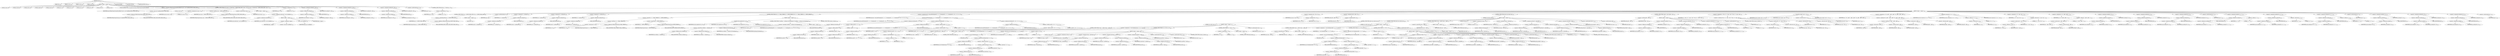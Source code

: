 digraph "qSort3" {  
"3376" [label = <(METHOD,qSort3)<SUB>1036</SUB>> ]
"93" [label = <(PARAM,this)<SUB>1036</SUB>> ]
"3377" [label = <(PARAM,int loSt)<SUB>1036</SUB>> ]
"3378" [label = <(PARAM,int hiSt)<SUB>1036</SUB>> ]
"3379" [label = <(PARAM,int dSt)<SUB>1036</SUB>> ]
"3380" [label = <(BLOCK,&lt;empty&gt;,&lt;empty&gt;)<SUB>1036</SUB>> ]
"3381" [label = <(LOCAL,int unLo: int)> ]
"3382" [label = <(LOCAL,int unHi: int)> ]
"3383" [label = <(LOCAL,int ltLo: int)> ]
"3384" [label = <(LOCAL,int gtHi: int)> ]
"3385" [label = <(LOCAL,int med: int)> ]
"3386" [label = <(LOCAL,int n: int)> ]
"3387" [label = <(LOCAL,int m: int)> ]
"3388" [label = <(LOCAL,int sp: int)> ]
"3389" [label = <(LOCAL,int lo: int)> ]
"3390" [label = <(LOCAL,int hi: int)> ]
"3391" [label = <(LOCAL,int d: int)> ]
"3392" [label = <(LOCAL,StackElem[] stack: org.apache.tools.bzip2.CBZip2OutputStream$StackElem[])> ]
"3393" [label = <(&lt;operator&gt;.assignment,CBZip2OutputStream$StackElem[] stack = new StackElem[QSORT_STACK_SIZE])<SUB>1039</SUB>> ]
"3394" [label = <(IDENTIFIER,stack,CBZip2OutputStream$StackElem[] stack = new StackElem[QSORT_STACK_SIZE])<SUB>1039</SUB>> ]
"3395" [label = <(&lt;operator&gt;.alloc,new StackElem[QSORT_STACK_SIZE])> ]
"3396" [label = <(&lt;operator&gt;.fieldAccess,CBZip2OutputStream.QSORT_STACK_SIZE)<SUB>1039</SUB>> ]
"3397" [label = <(IDENTIFIER,CBZip2OutputStream,new StackElem[QSORT_STACK_SIZE])<SUB>1039</SUB>> ]
"3398" [label = <(FIELD_IDENTIFIER,QSORT_STACK_SIZE,QSORT_STACK_SIZE)<SUB>1039</SUB>> ]
"3399" [label = <(CONTROL_STRUCTURE,for (int count = 0; Some(count &lt; QSORT_STACK_SIZE); count++),for (int count = 0; Some(count &lt; QSORT_STACK_SIZE); count++))<SUB>1040</SUB>> ]
"3400" [label = <(LOCAL,int count: int)> ]
"3401" [label = <(&lt;operator&gt;.assignment,int count = 0)<SUB>1040</SUB>> ]
"3402" [label = <(IDENTIFIER,count,int count = 0)<SUB>1040</SUB>> ]
"3403" [label = <(LITERAL,0,int count = 0)<SUB>1040</SUB>> ]
"3404" [label = <(&lt;operator&gt;.lessThan,count &lt; QSORT_STACK_SIZE)<SUB>1040</SUB>> ]
"3405" [label = <(IDENTIFIER,count,count &lt; QSORT_STACK_SIZE)<SUB>1040</SUB>> ]
"3406" [label = <(&lt;operator&gt;.fieldAccess,CBZip2OutputStream.QSORT_STACK_SIZE)<SUB>1040</SUB>> ]
"3407" [label = <(IDENTIFIER,CBZip2OutputStream,count &lt; QSORT_STACK_SIZE)<SUB>1040</SUB>> ]
"3408" [label = <(FIELD_IDENTIFIER,QSORT_STACK_SIZE,QSORT_STACK_SIZE)<SUB>1040</SUB>> ]
"3409" [label = <(&lt;operator&gt;.postIncrement,count++)<SUB>1040</SUB>> ]
"3410" [label = <(IDENTIFIER,count,count++)<SUB>1040</SUB>> ]
"3411" [label = <(BLOCK,&lt;empty&gt;,&lt;empty&gt;)<SUB>1040</SUB>> ]
"3412" [label = <(&lt;operator&gt;.assignment,stack[count] = new StackElem())<SUB>1041</SUB>> ]
"3413" [label = <(&lt;operator&gt;.indexAccess,stack[count])<SUB>1041</SUB>> ]
"3414" [label = <(IDENTIFIER,stack,stack[count] = new StackElem())<SUB>1041</SUB>> ]
"3415" [label = <(IDENTIFIER,count,stack[count] = new StackElem())<SUB>1041</SUB>> ]
"3416" [label = <(BLOCK,&lt;empty&gt;,&lt;empty&gt;)<SUB>1041</SUB>> ]
"3417" [label = <(&lt;operator&gt;.assignment,&lt;empty&gt;)> ]
"3418" [label = <(IDENTIFIER,$obj1,&lt;empty&gt;)> ]
"3419" [label = <(&lt;operator&gt;.alloc,new StackElem())<SUB>1041</SUB>> ]
"3420" [label = <(&lt;init&gt;,new StackElem())<SUB>1041</SUB>> ]
"3421" [label = <(IDENTIFIER,$obj1,new StackElem())> ]
"3422" [label = <(IDENTIFIER,$obj1,&lt;empty&gt;)> ]
"3423" [label = <(&lt;operator&gt;.assignment,sp = 0)<SUB>1044</SUB>> ]
"3424" [label = <(IDENTIFIER,sp,sp = 0)<SUB>1044</SUB>> ]
"3425" [label = <(LITERAL,0,sp = 0)<SUB>1044</SUB>> ]
"3426" [label = <(&lt;operator&gt;.assignment,stack[sp].ll = loSt)<SUB>1046</SUB>> ]
"3427" [label = <(&lt;operator&gt;.fieldAccess,stack[sp].ll)<SUB>1046</SUB>> ]
"3428" [label = <(&lt;operator&gt;.indexAccess,stack[sp])<SUB>1046</SUB>> ]
"3429" [label = <(IDENTIFIER,stack,stack[sp].ll = loSt)<SUB>1046</SUB>> ]
"3430" [label = <(IDENTIFIER,sp,stack[sp].ll = loSt)<SUB>1046</SUB>> ]
"3431" [label = <(FIELD_IDENTIFIER,ll,ll)<SUB>1046</SUB>> ]
"3432" [label = <(IDENTIFIER,loSt,stack[sp].ll = loSt)<SUB>1046</SUB>> ]
"3433" [label = <(&lt;operator&gt;.assignment,stack[sp].hh = hiSt)<SUB>1047</SUB>> ]
"3434" [label = <(&lt;operator&gt;.fieldAccess,stack[sp].hh)<SUB>1047</SUB>> ]
"3435" [label = <(&lt;operator&gt;.indexAccess,stack[sp])<SUB>1047</SUB>> ]
"3436" [label = <(IDENTIFIER,stack,stack[sp].hh = hiSt)<SUB>1047</SUB>> ]
"3437" [label = <(IDENTIFIER,sp,stack[sp].hh = hiSt)<SUB>1047</SUB>> ]
"3438" [label = <(FIELD_IDENTIFIER,hh,hh)<SUB>1047</SUB>> ]
"3439" [label = <(IDENTIFIER,hiSt,stack[sp].hh = hiSt)<SUB>1047</SUB>> ]
"3440" [label = <(&lt;operator&gt;.assignment,stack[sp].dd = dSt)<SUB>1048</SUB>> ]
"3441" [label = <(&lt;operator&gt;.fieldAccess,stack[sp].dd)<SUB>1048</SUB>> ]
"3442" [label = <(&lt;operator&gt;.indexAccess,stack[sp])<SUB>1048</SUB>> ]
"3443" [label = <(IDENTIFIER,stack,stack[sp].dd = dSt)<SUB>1048</SUB>> ]
"3444" [label = <(IDENTIFIER,sp,stack[sp].dd = dSt)<SUB>1048</SUB>> ]
"3445" [label = <(FIELD_IDENTIFIER,dd,dd)<SUB>1048</SUB>> ]
"3446" [label = <(IDENTIFIER,dSt,stack[sp].dd = dSt)<SUB>1048</SUB>> ]
"3447" [label = <(&lt;operator&gt;.postIncrement,sp++)<SUB>1049</SUB>> ]
"3448" [label = <(IDENTIFIER,sp,sp++)<SUB>1049</SUB>> ]
"3449" [label = <(CONTROL_STRUCTURE,while (sp &gt; 0),while (sp &gt; 0))<SUB>1051</SUB>> ]
"3450" [label = <(&lt;operator&gt;.greaterThan,sp &gt; 0)<SUB>1051</SUB>> ]
"3451" [label = <(IDENTIFIER,sp,sp &gt; 0)<SUB>1051</SUB>> ]
"3452" [label = <(LITERAL,0,sp &gt; 0)<SUB>1051</SUB>> ]
"3453" [label = <(BLOCK,&lt;empty&gt;,&lt;empty&gt;)<SUB>1051</SUB>> ]
"3454" [label = <(CONTROL_STRUCTURE,if (sp &gt;= QSORT_STACK_SIZE),if (sp &gt;= QSORT_STACK_SIZE))<SUB>1052</SUB>> ]
"3455" [label = <(&lt;operator&gt;.greaterEqualsThan,sp &gt;= QSORT_STACK_SIZE)<SUB>1052</SUB>> ]
"3456" [label = <(IDENTIFIER,sp,sp &gt;= QSORT_STACK_SIZE)<SUB>1052</SUB>> ]
"3457" [label = <(&lt;operator&gt;.fieldAccess,CBZip2OutputStream.QSORT_STACK_SIZE)<SUB>1052</SUB>> ]
"3458" [label = <(IDENTIFIER,CBZip2OutputStream,sp &gt;= QSORT_STACK_SIZE)<SUB>1052</SUB>> ]
"3459" [label = <(FIELD_IDENTIFIER,QSORT_STACK_SIZE,QSORT_STACK_SIZE)<SUB>1052</SUB>> ]
"3460" [label = <(BLOCK,&lt;empty&gt;,&lt;empty&gt;)<SUB>1052</SUB>> ]
"3461" [label = <(panic,panic())<SUB>1053</SUB>> ]
"3462" [label = <(&lt;operator&gt;.postDecrement,sp--)<SUB>1056</SUB>> ]
"3463" [label = <(IDENTIFIER,sp,sp--)<SUB>1056</SUB>> ]
"3464" [label = <(&lt;operator&gt;.assignment,lo = stack[sp].ll)<SUB>1057</SUB>> ]
"3465" [label = <(IDENTIFIER,lo,lo = stack[sp].ll)<SUB>1057</SUB>> ]
"3466" [label = <(&lt;operator&gt;.fieldAccess,stack[sp].ll)<SUB>1057</SUB>> ]
"3467" [label = <(&lt;operator&gt;.indexAccess,stack[sp])<SUB>1057</SUB>> ]
"3468" [label = <(IDENTIFIER,stack,lo = stack[sp].ll)<SUB>1057</SUB>> ]
"3469" [label = <(IDENTIFIER,sp,lo = stack[sp].ll)<SUB>1057</SUB>> ]
"3470" [label = <(FIELD_IDENTIFIER,ll,ll)<SUB>1057</SUB>> ]
"3471" [label = <(&lt;operator&gt;.assignment,hi = stack[sp].hh)<SUB>1058</SUB>> ]
"3472" [label = <(IDENTIFIER,hi,hi = stack[sp].hh)<SUB>1058</SUB>> ]
"3473" [label = <(&lt;operator&gt;.fieldAccess,stack[sp].hh)<SUB>1058</SUB>> ]
"3474" [label = <(&lt;operator&gt;.indexAccess,stack[sp])<SUB>1058</SUB>> ]
"3475" [label = <(IDENTIFIER,stack,hi = stack[sp].hh)<SUB>1058</SUB>> ]
"3476" [label = <(IDENTIFIER,sp,hi = stack[sp].hh)<SUB>1058</SUB>> ]
"3477" [label = <(FIELD_IDENTIFIER,hh,hh)<SUB>1058</SUB>> ]
"3478" [label = <(&lt;operator&gt;.assignment,d = stack[sp].dd)<SUB>1059</SUB>> ]
"3479" [label = <(IDENTIFIER,d,d = stack[sp].dd)<SUB>1059</SUB>> ]
"3480" [label = <(&lt;operator&gt;.fieldAccess,stack[sp].dd)<SUB>1059</SUB>> ]
"3481" [label = <(&lt;operator&gt;.indexAccess,stack[sp])<SUB>1059</SUB>> ]
"3482" [label = <(IDENTIFIER,stack,d = stack[sp].dd)<SUB>1059</SUB>> ]
"3483" [label = <(IDENTIFIER,sp,d = stack[sp].dd)<SUB>1059</SUB>> ]
"3484" [label = <(FIELD_IDENTIFIER,dd,dd)<SUB>1059</SUB>> ]
"3485" [label = <(CONTROL_STRUCTURE,if (hi - lo &lt; SMALL_THRESH || d &gt; DEPTH_THRESH),if (hi - lo &lt; SMALL_THRESH || d &gt; DEPTH_THRESH))<SUB>1061</SUB>> ]
"3486" [label = <(&lt;operator&gt;.logicalOr,hi - lo &lt; SMALL_THRESH || d &gt; DEPTH_THRESH)<SUB>1061</SUB>> ]
"3487" [label = <(&lt;operator&gt;.lessThan,hi - lo &lt; SMALL_THRESH)<SUB>1061</SUB>> ]
"3488" [label = <(&lt;operator&gt;.subtraction,hi - lo)<SUB>1061</SUB>> ]
"3489" [label = <(IDENTIFIER,hi,hi - lo)<SUB>1061</SUB>> ]
"3490" [label = <(IDENTIFIER,lo,hi - lo)<SUB>1061</SUB>> ]
"3491" [label = <(&lt;operator&gt;.fieldAccess,CBZip2OutputStream.SMALL_THRESH)<SUB>1061</SUB>> ]
"3492" [label = <(IDENTIFIER,CBZip2OutputStream,hi - lo &lt; SMALL_THRESH)<SUB>1061</SUB>> ]
"3493" [label = <(FIELD_IDENTIFIER,SMALL_THRESH,SMALL_THRESH)<SUB>1061</SUB>> ]
"3494" [label = <(&lt;operator&gt;.greaterThan,d &gt; DEPTH_THRESH)<SUB>1061</SUB>> ]
"3495" [label = <(IDENTIFIER,d,d &gt; DEPTH_THRESH)<SUB>1061</SUB>> ]
"3496" [label = <(&lt;operator&gt;.fieldAccess,CBZip2OutputStream.DEPTH_THRESH)<SUB>1061</SUB>> ]
"3497" [label = <(IDENTIFIER,CBZip2OutputStream,d &gt; DEPTH_THRESH)<SUB>1061</SUB>> ]
"3498" [label = <(FIELD_IDENTIFIER,DEPTH_THRESH,DEPTH_THRESH)<SUB>1061</SUB>> ]
"3499" [label = <(BLOCK,&lt;empty&gt;,&lt;empty&gt;)<SUB>1061</SUB>> ]
"3500" [label = <(simpleSort,this.simpleSort(lo, hi, d))<SUB>1062</SUB>> ]
"92" [label = <(IDENTIFIER,this,this.simpleSort(lo, hi, d))<SUB>1062</SUB>> ]
"3501" [label = <(IDENTIFIER,lo,this.simpleSort(lo, hi, d))<SUB>1062</SUB>> ]
"3502" [label = <(IDENTIFIER,hi,this.simpleSort(lo, hi, d))<SUB>1062</SUB>> ]
"3503" [label = <(IDENTIFIER,d,this.simpleSort(lo, hi, d))<SUB>1062</SUB>> ]
"3504" [label = <(CONTROL_STRUCTURE,if (workDone &gt; workLimit &amp;&amp; firstAttempt),if (workDone &gt; workLimit &amp;&amp; firstAttempt))<SUB>1063</SUB>> ]
"3505" [label = <(&lt;operator&gt;.logicalAnd,workDone &gt; workLimit &amp;&amp; firstAttempt)<SUB>1063</SUB>> ]
"3506" [label = <(&lt;operator&gt;.greaterThan,workDone &gt; workLimit)<SUB>1063</SUB>> ]
"3507" [label = <(&lt;operator&gt;.fieldAccess,this.workDone)<SUB>1063</SUB>> ]
"3508" [label = <(IDENTIFIER,this,workDone &gt; workLimit)<SUB>1063</SUB>> ]
"3509" [label = <(FIELD_IDENTIFIER,workDone,workDone)<SUB>1063</SUB>> ]
"3510" [label = <(&lt;operator&gt;.fieldAccess,this.workLimit)<SUB>1063</SUB>> ]
"3511" [label = <(IDENTIFIER,this,workDone &gt; workLimit)<SUB>1063</SUB>> ]
"3512" [label = <(FIELD_IDENTIFIER,workLimit,workLimit)<SUB>1063</SUB>> ]
"3513" [label = <(&lt;operator&gt;.fieldAccess,this.firstAttempt)<SUB>1063</SUB>> ]
"3514" [label = <(IDENTIFIER,this,workDone &gt; workLimit &amp;&amp; firstAttempt)<SUB>1063</SUB>> ]
"3515" [label = <(FIELD_IDENTIFIER,firstAttempt,firstAttempt)<SUB>1063</SUB>> ]
"3516" [label = <(BLOCK,&lt;empty&gt;,&lt;empty&gt;)<SUB>1063</SUB>> ]
"3517" [label = <(RETURN,return;,return;)<SUB>1064</SUB>> ]
"3518" [label = <(CONTROL_STRUCTURE,continue;,continue;)<SUB>1066</SUB>> ]
"3519" [label = <(&lt;operator&gt;.assignment,med = this.med3(block[zptr[lo] + d + 1], block[zptr[hi] + d + 1], block[zptr[(lo + hi) &gt;&gt; 1] + d + 1]))<SUB>1069</SUB>> ]
"3520" [label = <(IDENTIFIER,med,med = this.med3(block[zptr[lo] + d + 1], block[zptr[hi] + d + 1], block[zptr[(lo + hi) &gt;&gt; 1] + d + 1]))<SUB>1069</SUB>> ]
"3521" [label = <(med3,this.med3(block[zptr[lo] + d + 1], block[zptr[hi] + d + 1], block[zptr[(lo + hi) &gt;&gt; 1] + d + 1]))<SUB>1069</SUB>> ]
"94" [label = <(IDENTIFIER,this,this.med3(block[zptr[lo] + d + 1], block[zptr[hi] + d + 1], block[zptr[(lo + hi) &gt;&gt; 1] + d + 1]))<SUB>1069</SUB>> ]
"3522" [label = <(&lt;operator&gt;.indexAccess,block[zptr[lo] + d + 1])<SUB>1069</SUB>> ]
"3523" [label = <(&lt;operator&gt;.fieldAccess,this.block)<SUB>1069</SUB>> ]
"3524" [label = <(IDENTIFIER,this,this.med3(block[zptr[lo] + d + 1], block[zptr[hi] + d + 1], block[zptr[(lo + hi) &gt;&gt; 1] + d + 1]))<SUB>1069</SUB>> ]
"3525" [label = <(FIELD_IDENTIFIER,block,block)<SUB>1069</SUB>> ]
"3526" [label = <(&lt;operator&gt;.addition,zptr[lo] + d + 1)<SUB>1069</SUB>> ]
"3527" [label = <(&lt;operator&gt;.addition,zptr[lo] + d)<SUB>1069</SUB>> ]
"3528" [label = <(&lt;operator&gt;.indexAccess,zptr[lo])<SUB>1069</SUB>> ]
"3529" [label = <(&lt;operator&gt;.fieldAccess,this.zptr)<SUB>1069</SUB>> ]
"3530" [label = <(IDENTIFIER,this,zptr[lo] + d)<SUB>1069</SUB>> ]
"3531" [label = <(FIELD_IDENTIFIER,zptr,zptr)<SUB>1069</SUB>> ]
"3532" [label = <(IDENTIFIER,lo,zptr[lo] + d)<SUB>1069</SUB>> ]
"3533" [label = <(IDENTIFIER,d,zptr[lo] + d)<SUB>1069</SUB>> ]
"3534" [label = <(LITERAL,1,zptr[lo] + d + 1)<SUB>1069</SUB>> ]
"3535" [label = <(&lt;operator&gt;.indexAccess,block[zptr[hi] + d + 1])<SUB>1070</SUB>> ]
"3536" [label = <(&lt;operator&gt;.fieldAccess,this.block)<SUB>1070</SUB>> ]
"3537" [label = <(IDENTIFIER,this,this.med3(block[zptr[lo] + d + 1], block[zptr[hi] + d + 1], block[zptr[(lo + hi) &gt;&gt; 1] + d + 1]))<SUB>1070</SUB>> ]
"3538" [label = <(FIELD_IDENTIFIER,block,block)<SUB>1070</SUB>> ]
"3539" [label = <(&lt;operator&gt;.addition,zptr[hi] + d + 1)<SUB>1070</SUB>> ]
"3540" [label = <(&lt;operator&gt;.addition,zptr[hi] + d)<SUB>1070</SUB>> ]
"3541" [label = <(&lt;operator&gt;.indexAccess,zptr[hi])<SUB>1070</SUB>> ]
"3542" [label = <(&lt;operator&gt;.fieldAccess,this.zptr)<SUB>1070</SUB>> ]
"3543" [label = <(IDENTIFIER,this,zptr[hi] + d)<SUB>1070</SUB>> ]
"3544" [label = <(FIELD_IDENTIFIER,zptr,zptr)<SUB>1070</SUB>> ]
"3545" [label = <(IDENTIFIER,hi,zptr[hi] + d)<SUB>1070</SUB>> ]
"3546" [label = <(IDENTIFIER,d,zptr[hi] + d)<SUB>1070</SUB>> ]
"3547" [label = <(LITERAL,1,zptr[hi] + d + 1)<SUB>1070</SUB>> ]
"3548" [label = <(&lt;operator&gt;.indexAccess,block[zptr[(lo + hi) &gt;&gt; 1] + d + 1])<SUB>1071</SUB>> ]
"3549" [label = <(&lt;operator&gt;.fieldAccess,this.block)<SUB>1071</SUB>> ]
"3550" [label = <(IDENTIFIER,this,this.med3(block[zptr[lo] + d + 1], block[zptr[hi] + d + 1], block[zptr[(lo + hi) &gt;&gt; 1] + d + 1]))<SUB>1071</SUB>> ]
"3551" [label = <(FIELD_IDENTIFIER,block,block)<SUB>1071</SUB>> ]
"3552" [label = <(&lt;operator&gt;.addition,zptr[(lo + hi) &gt;&gt; 1] + d + 1)<SUB>1071</SUB>> ]
"3553" [label = <(&lt;operator&gt;.addition,zptr[(lo + hi) &gt;&gt; 1] + d)<SUB>1071</SUB>> ]
"3554" [label = <(&lt;operator&gt;.indexAccess,zptr[(lo + hi) &gt;&gt; 1])<SUB>1071</SUB>> ]
"3555" [label = <(&lt;operator&gt;.fieldAccess,this.zptr)<SUB>1071</SUB>> ]
"3556" [label = <(IDENTIFIER,this,zptr[(lo + hi) &gt;&gt; 1] + d)<SUB>1071</SUB>> ]
"3557" [label = <(FIELD_IDENTIFIER,zptr,zptr)<SUB>1071</SUB>> ]
"3558" [label = <(&lt;operator&gt;.logicalShiftRight,(lo + hi) &gt;&gt; 1)<SUB>1071</SUB>> ]
"3559" [label = <(&lt;operator&gt;.addition,lo + hi)<SUB>1071</SUB>> ]
"3560" [label = <(IDENTIFIER,lo,lo + hi)<SUB>1071</SUB>> ]
"3561" [label = <(IDENTIFIER,hi,lo + hi)<SUB>1071</SUB>> ]
"3562" [label = <(LITERAL,1,(lo + hi) &gt;&gt; 1)<SUB>1071</SUB>> ]
"3563" [label = <(IDENTIFIER,d,zptr[(lo + hi) &gt;&gt; 1] + d)<SUB>1071</SUB>> ]
"3564" [label = <(LITERAL,1,zptr[(lo + hi) &gt;&gt; 1] + d + 1)<SUB>1071</SUB>> ]
"3565" [label = <(&lt;operator&gt;.assignment,unLo = ltLo = lo)<SUB>1073</SUB>> ]
"3566" [label = <(IDENTIFIER,unLo,unLo = ltLo = lo)<SUB>1073</SUB>> ]
"3567" [label = <(&lt;operator&gt;.assignment,ltLo = lo)<SUB>1073</SUB>> ]
"3568" [label = <(IDENTIFIER,ltLo,ltLo = lo)<SUB>1073</SUB>> ]
"3569" [label = <(IDENTIFIER,lo,ltLo = lo)<SUB>1073</SUB>> ]
"3570" [label = <(&lt;operator&gt;.assignment,unHi = gtHi = hi)<SUB>1074</SUB>> ]
"3571" [label = <(IDENTIFIER,unHi,unHi = gtHi = hi)<SUB>1074</SUB>> ]
"3572" [label = <(&lt;operator&gt;.assignment,gtHi = hi)<SUB>1074</SUB>> ]
"3573" [label = <(IDENTIFIER,gtHi,gtHi = hi)<SUB>1074</SUB>> ]
"3574" [label = <(IDENTIFIER,hi,gtHi = hi)<SUB>1074</SUB>> ]
"3575" [label = <(CONTROL_STRUCTURE,while (true),while (true))<SUB>1076</SUB>> ]
"3576" [label = <(LITERAL,true,while (true))<SUB>1076</SUB>> ]
"3577" [label = <(BLOCK,&lt;empty&gt;,&lt;empty&gt;)<SUB>1076</SUB>> ]
"3578" [label = <(CONTROL_STRUCTURE,while (true),while (true))<SUB>1077</SUB>> ]
"3579" [label = <(LITERAL,true,while (true))<SUB>1077</SUB>> ]
"3580" [label = <(BLOCK,&lt;empty&gt;,&lt;empty&gt;)<SUB>1077</SUB>> ]
"3581" [label = <(CONTROL_STRUCTURE,if (unLo &gt; unHi),if (unLo &gt; unHi))<SUB>1078</SUB>> ]
"3582" [label = <(&lt;operator&gt;.greaterThan,unLo &gt; unHi)<SUB>1078</SUB>> ]
"3583" [label = <(IDENTIFIER,unLo,unLo &gt; unHi)<SUB>1078</SUB>> ]
"3584" [label = <(IDENTIFIER,unHi,unLo &gt; unHi)<SUB>1078</SUB>> ]
"3585" [label = <(BLOCK,&lt;empty&gt;,&lt;empty&gt;)<SUB>1078</SUB>> ]
"3586" [label = <(CONTROL_STRUCTURE,break;,break;)<SUB>1079</SUB>> ]
"3587" [label = <(&lt;operator&gt;.assignment,n = ((int) block[zptr[unLo] + d + 1]) - med)<SUB>1081</SUB>> ]
"3588" [label = <(IDENTIFIER,n,n = ((int) block[zptr[unLo] + d + 1]) - med)<SUB>1081</SUB>> ]
"3589" [label = <(&lt;operator&gt;.subtraction,((int) block[zptr[unLo] + d + 1]) - med)<SUB>1081</SUB>> ]
"3590" [label = <(&lt;operator&gt;.cast,(int) block[zptr[unLo] + d + 1])<SUB>1081</SUB>> ]
"3591" [label = <(TYPE_REF,int,int)<SUB>1081</SUB>> ]
"3592" [label = <(&lt;operator&gt;.indexAccess,block[zptr[unLo] + d + 1])<SUB>1081</SUB>> ]
"3593" [label = <(&lt;operator&gt;.fieldAccess,this.block)<SUB>1081</SUB>> ]
"3594" [label = <(IDENTIFIER,this,(int) block[zptr[unLo] + d + 1])<SUB>1081</SUB>> ]
"3595" [label = <(FIELD_IDENTIFIER,block,block)<SUB>1081</SUB>> ]
"3596" [label = <(&lt;operator&gt;.addition,zptr[unLo] + d + 1)<SUB>1081</SUB>> ]
"3597" [label = <(&lt;operator&gt;.addition,zptr[unLo] + d)<SUB>1081</SUB>> ]
"3598" [label = <(&lt;operator&gt;.indexAccess,zptr[unLo])<SUB>1081</SUB>> ]
"3599" [label = <(&lt;operator&gt;.fieldAccess,this.zptr)<SUB>1081</SUB>> ]
"3600" [label = <(IDENTIFIER,this,zptr[unLo] + d)<SUB>1081</SUB>> ]
"3601" [label = <(FIELD_IDENTIFIER,zptr,zptr)<SUB>1081</SUB>> ]
"3602" [label = <(IDENTIFIER,unLo,zptr[unLo] + d)<SUB>1081</SUB>> ]
"3603" [label = <(IDENTIFIER,d,zptr[unLo] + d)<SUB>1081</SUB>> ]
"3604" [label = <(LITERAL,1,zptr[unLo] + d + 1)<SUB>1081</SUB>> ]
"3605" [label = <(IDENTIFIER,med,((int) block[zptr[unLo] + d + 1]) - med)<SUB>1081</SUB>> ]
"3606" [label = <(CONTROL_STRUCTURE,if (n == 0),if (n == 0))<SUB>1082</SUB>> ]
"3607" [label = <(&lt;operator&gt;.equals,n == 0)<SUB>1082</SUB>> ]
"3608" [label = <(IDENTIFIER,n,n == 0)<SUB>1082</SUB>> ]
"3609" [label = <(LITERAL,0,n == 0)<SUB>1082</SUB>> ]
"3610" [label = <(BLOCK,&lt;empty&gt;,&lt;empty&gt;)<SUB>1082</SUB>> ]
"3611" [label = <(LOCAL,int temp: int)> ]
"3612" [label = <(&lt;operator&gt;.assignment,int temp = 0)<SUB>1083</SUB>> ]
"3613" [label = <(IDENTIFIER,temp,int temp = 0)<SUB>1083</SUB>> ]
"3614" [label = <(LITERAL,0,int temp = 0)<SUB>1083</SUB>> ]
"3615" [label = <(&lt;operator&gt;.assignment,temp = zptr[unLo])<SUB>1084</SUB>> ]
"3616" [label = <(IDENTIFIER,temp,temp = zptr[unLo])<SUB>1084</SUB>> ]
"3617" [label = <(&lt;operator&gt;.indexAccess,zptr[unLo])<SUB>1084</SUB>> ]
"3618" [label = <(&lt;operator&gt;.fieldAccess,this.zptr)<SUB>1084</SUB>> ]
"3619" [label = <(IDENTIFIER,this,temp = zptr[unLo])<SUB>1084</SUB>> ]
"3620" [label = <(FIELD_IDENTIFIER,zptr,zptr)<SUB>1084</SUB>> ]
"3621" [label = <(IDENTIFIER,unLo,temp = zptr[unLo])<SUB>1084</SUB>> ]
"3622" [label = <(&lt;operator&gt;.assignment,zptr[unLo] = zptr[ltLo])<SUB>1085</SUB>> ]
"3623" [label = <(&lt;operator&gt;.indexAccess,zptr[unLo])<SUB>1085</SUB>> ]
"3624" [label = <(&lt;operator&gt;.fieldAccess,this.zptr)<SUB>1085</SUB>> ]
"3625" [label = <(IDENTIFIER,this,zptr[unLo] = zptr[ltLo])<SUB>1085</SUB>> ]
"3626" [label = <(FIELD_IDENTIFIER,zptr,zptr)<SUB>1085</SUB>> ]
"3627" [label = <(IDENTIFIER,unLo,zptr[unLo] = zptr[ltLo])<SUB>1085</SUB>> ]
"3628" [label = <(&lt;operator&gt;.indexAccess,zptr[ltLo])<SUB>1085</SUB>> ]
"3629" [label = <(&lt;operator&gt;.fieldAccess,this.zptr)<SUB>1085</SUB>> ]
"3630" [label = <(IDENTIFIER,this,zptr[unLo] = zptr[ltLo])<SUB>1085</SUB>> ]
"3631" [label = <(FIELD_IDENTIFIER,zptr,zptr)<SUB>1085</SUB>> ]
"3632" [label = <(IDENTIFIER,ltLo,zptr[unLo] = zptr[ltLo])<SUB>1085</SUB>> ]
"3633" [label = <(&lt;operator&gt;.assignment,zptr[ltLo] = temp)<SUB>1086</SUB>> ]
"3634" [label = <(&lt;operator&gt;.indexAccess,zptr[ltLo])<SUB>1086</SUB>> ]
"3635" [label = <(&lt;operator&gt;.fieldAccess,this.zptr)<SUB>1086</SUB>> ]
"3636" [label = <(IDENTIFIER,this,zptr[ltLo] = temp)<SUB>1086</SUB>> ]
"3637" [label = <(FIELD_IDENTIFIER,zptr,zptr)<SUB>1086</SUB>> ]
"3638" [label = <(IDENTIFIER,ltLo,zptr[ltLo] = temp)<SUB>1086</SUB>> ]
"3639" [label = <(IDENTIFIER,temp,zptr[ltLo] = temp)<SUB>1086</SUB>> ]
"3640" [label = <(&lt;operator&gt;.postIncrement,ltLo++)<SUB>1087</SUB>> ]
"3641" [label = <(IDENTIFIER,ltLo,ltLo++)<SUB>1087</SUB>> ]
"3642" [label = <(&lt;operator&gt;.postIncrement,unLo++)<SUB>1088</SUB>> ]
"3643" [label = <(IDENTIFIER,unLo,unLo++)<SUB>1088</SUB>> ]
"3644" [label = <(CONTROL_STRUCTURE,continue;,continue;)<SUB>1089</SUB>> ]
"3645" [label = <(CONTROL_STRUCTURE,if (n &gt; 0),if (n &gt; 0))<SUB>1091</SUB>> ]
"3646" [label = <(&lt;operator&gt;.greaterThan,n &gt; 0)<SUB>1091</SUB>> ]
"3647" [label = <(IDENTIFIER,n,n &gt; 0)<SUB>1091</SUB>> ]
"3648" [label = <(LITERAL,0,n &gt; 0)<SUB>1091</SUB>> ]
"3649" [label = <(BLOCK,&lt;empty&gt;,&lt;empty&gt;)<SUB>1091</SUB>> ]
"3650" [label = <(CONTROL_STRUCTURE,break;,break;)<SUB>1092</SUB>> ]
"3651" [label = <(&lt;operator&gt;.postIncrement,unLo++)<SUB>1094</SUB>> ]
"3652" [label = <(IDENTIFIER,unLo,unLo++)<SUB>1094</SUB>> ]
"3653" [label = <(CONTROL_STRUCTURE,while (true),while (true))<SUB>1096</SUB>> ]
"3654" [label = <(LITERAL,true,while (true))<SUB>1096</SUB>> ]
"3655" [label = <(BLOCK,&lt;empty&gt;,&lt;empty&gt;)<SUB>1096</SUB>> ]
"3656" [label = <(CONTROL_STRUCTURE,if (unLo &gt; unHi),if (unLo &gt; unHi))<SUB>1097</SUB>> ]
"3657" [label = <(&lt;operator&gt;.greaterThan,unLo &gt; unHi)<SUB>1097</SUB>> ]
"3658" [label = <(IDENTIFIER,unLo,unLo &gt; unHi)<SUB>1097</SUB>> ]
"3659" [label = <(IDENTIFIER,unHi,unLo &gt; unHi)<SUB>1097</SUB>> ]
"3660" [label = <(BLOCK,&lt;empty&gt;,&lt;empty&gt;)<SUB>1097</SUB>> ]
"3661" [label = <(CONTROL_STRUCTURE,break;,break;)<SUB>1098</SUB>> ]
"3662" [label = <(&lt;operator&gt;.assignment,n = ((int) block[zptr[unHi] + d + 1]) - med)<SUB>1100</SUB>> ]
"3663" [label = <(IDENTIFIER,n,n = ((int) block[zptr[unHi] + d + 1]) - med)<SUB>1100</SUB>> ]
"3664" [label = <(&lt;operator&gt;.subtraction,((int) block[zptr[unHi] + d + 1]) - med)<SUB>1100</SUB>> ]
"3665" [label = <(&lt;operator&gt;.cast,(int) block[zptr[unHi] + d + 1])<SUB>1100</SUB>> ]
"3666" [label = <(TYPE_REF,int,int)<SUB>1100</SUB>> ]
"3667" [label = <(&lt;operator&gt;.indexAccess,block[zptr[unHi] + d + 1])<SUB>1100</SUB>> ]
"3668" [label = <(&lt;operator&gt;.fieldAccess,this.block)<SUB>1100</SUB>> ]
"3669" [label = <(IDENTIFIER,this,(int) block[zptr[unHi] + d + 1])<SUB>1100</SUB>> ]
"3670" [label = <(FIELD_IDENTIFIER,block,block)<SUB>1100</SUB>> ]
"3671" [label = <(&lt;operator&gt;.addition,zptr[unHi] + d + 1)<SUB>1100</SUB>> ]
"3672" [label = <(&lt;operator&gt;.addition,zptr[unHi] + d)<SUB>1100</SUB>> ]
"3673" [label = <(&lt;operator&gt;.indexAccess,zptr[unHi])<SUB>1100</SUB>> ]
"3674" [label = <(&lt;operator&gt;.fieldAccess,this.zptr)<SUB>1100</SUB>> ]
"3675" [label = <(IDENTIFIER,this,zptr[unHi] + d)<SUB>1100</SUB>> ]
"3676" [label = <(FIELD_IDENTIFIER,zptr,zptr)<SUB>1100</SUB>> ]
"3677" [label = <(IDENTIFIER,unHi,zptr[unHi] + d)<SUB>1100</SUB>> ]
"3678" [label = <(IDENTIFIER,d,zptr[unHi] + d)<SUB>1100</SUB>> ]
"3679" [label = <(LITERAL,1,zptr[unHi] + d + 1)<SUB>1100</SUB>> ]
"3680" [label = <(IDENTIFIER,med,((int) block[zptr[unHi] + d + 1]) - med)<SUB>1100</SUB>> ]
"3681" [label = <(CONTROL_STRUCTURE,if (n == 0),if (n == 0))<SUB>1101</SUB>> ]
"3682" [label = <(&lt;operator&gt;.equals,n == 0)<SUB>1101</SUB>> ]
"3683" [label = <(IDENTIFIER,n,n == 0)<SUB>1101</SUB>> ]
"3684" [label = <(LITERAL,0,n == 0)<SUB>1101</SUB>> ]
"3685" [label = <(BLOCK,&lt;empty&gt;,&lt;empty&gt;)<SUB>1101</SUB>> ]
"3686" [label = <(LOCAL,int temp: int)> ]
"3687" [label = <(&lt;operator&gt;.assignment,int temp = 0)<SUB>1102</SUB>> ]
"3688" [label = <(IDENTIFIER,temp,int temp = 0)<SUB>1102</SUB>> ]
"3689" [label = <(LITERAL,0,int temp = 0)<SUB>1102</SUB>> ]
"3690" [label = <(&lt;operator&gt;.assignment,temp = zptr[unHi])<SUB>1103</SUB>> ]
"3691" [label = <(IDENTIFIER,temp,temp = zptr[unHi])<SUB>1103</SUB>> ]
"3692" [label = <(&lt;operator&gt;.indexAccess,zptr[unHi])<SUB>1103</SUB>> ]
"3693" [label = <(&lt;operator&gt;.fieldAccess,this.zptr)<SUB>1103</SUB>> ]
"3694" [label = <(IDENTIFIER,this,temp = zptr[unHi])<SUB>1103</SUB>> ]
"3695" [label = <(FIELD_IDENTIFIER,zptr,zptr)<SUB>1103</SUB>> ]
"3696" [label = <(IDENTIFIER,unHi,temp = zptr[unHi])<SUB>1103</SUB>> ]
"3697" [label = <(&lt;operator&gt;.assignment,zptr[unHi] = zptr[gtHi])<SUB>1104</SUB>> ]
"3698" [label = <(&lt;operator&gt;.indexAccess,zptr[unHi])<SUB>1104</SUB>> ]
"3699" [label = <(&lt;operator&gt;.fieldAccess,this.zptr)<SUB>1104</SUB>> ]
"3700" [label = <(IDENTIFIER,this,zptr[unHi] = zptr[gtHi])<SUB>1104</SUB>> ]
"3701" [label = <(FIELD_IDENTIFIER,zptr,zptr)<SUB>1104</SUB>> ]
"3702" [label = <(IDENTIFIER,unHi,zptr[unHi] = zptr[gtHi])<SUB>1104</SUB>> ]
"3703" [label = <(&lt;operator&gt;.indexAccess,zptr[gtHi])<SUB>1104</SUB>> ]
"3704" [label = <(&lt;operator&gt;.fieldAccess,this.zptr)<SUB>1104</SUB>> ]
"3705" [label = <(IDENTIFIER,this,zptr[unHi] = zptr[gtHi])<SUB>1104</SUB>> ]
"3706" [label = <(FIELD_IDENTIFIER,zptr,zptr)<SUB>1104</SUB>> ]
"3707" [label = <(IDENTIFIER,gtHi,zptr[unHi] = zptr[gtHi])<SUB>1104</SUB>> ]
"3708" [label = <(&lt;operator&gt;.assignment,zptr[gtHi] = temp)<SUB>1105</SUB>> ]
"3709" [label = <(&lt;operator&gt;.indexAccess,zptr[gtHi])<SUB>1105</SUB>> ]
"3710" [label = <(&lt;operator&gt;.fieldAccess,this.zptr)<SUB>1105</SUB>> ]
"3711" [label = <(IDENTIFIER,this,zptr[gtHi] = temp)<SUB>1105</SUB>> ]
"3712" [label = <(FIELD_IDENTIFIER,zptr,zptr)<SUB>1105</SUB>> ]
"3713" [label = <(IDENTIFIER,gtHi,zptr[gtHi] = temp)<SUB>1105</SUB>> ]
"3714" [label = <(IDENTIFIER,temp,zptr[gtHi] = temp)<SUB>1105</SUB>> ]
"3715" [label = <(&lt;operator&gt;.postDecrement,gtHi--)<SUB>1106</SUB>> ]
"3716" [label = <(IDENTIFIER,gtHi,gtHi--)<SUB>1106</SUB>> ]
"3717" [label = <(&lt;operator&gt;.postDecrement,unHi--)<SUB>1107</SUB>> ]
"3718" [label = <(IDENTIFIER,unHi,unHi--)<SUB>1107</SUB>> ]
"3719" [label = <(CONTROL_STRUCTURE,continue;,continue;)<SUB>1108</SUB>> ]
"3720" [label = <(CONTROL_STRUCTURE,if (n &lt; 0),if (n &lt; 0))<SUB>1110</SUB>> ]
"3721" [label = <(&lt;operator&gt;.lessThan,n &lt; 0)<SUB>1110</SUB>> ]
"3722" [label = <(IDENTIFIER,n,n &lt; 0)<SUB>1110</SUB>> ]
"3723" [label = <(LITERAL,0,n &lt; 0)<SUB>1110</SUB>> ]
"3724" [label = <(BLOCK,&lt;empty&gt;,&lt;empty&gt;)<SUB>1110</SUB>> ]
"3725" [label = <(CONTROL_STRUCTURE,break;,break;)<SUB>1111</SUB>> ]
"3726" [label = <(&lt;operator&gt;.postDecrement,unHi--)<SUB>1113</SUB>> ]
"3727" [label = <(IDENTIFIER,unHi,unHi--)<SUB>1113</SUB>> ]
"3728" [label = <(CONTROL_STRUCTURE,if (unLo &gt; unHi),if (unLo &gt; unHi))<SUB>1115</SUB>> ]
"3729" [label = <(&lt;operator&gt;.greaterThan,unLo &gt; unHi)<SUB>1115</SUB>> ]
"3730" [label = <(IDENTIFIER,unLo,unLo &gt; unHi)<SUB>1115</SUB>> ]
"3731" [label = <(IDENTIFIER,unHi,unLo &gt; unHi)<SUB>1115</SUB>> ]
"3732" [label = <(BLOCK,&lt;empty&gt;,&lt;empty&gt;)<SUB>1115</SUB>> ]
"3733" [label = <(CONTROL_STRUCTURE,break;,break;)<SUB>1116</SUB>> ]
"3734" [label = <(LOCAL,int temp: int)> ]
"3735" [label = <(&lt;operator&gt;.assignment,int temp = 0)<SUB>1118</SUB>> ]
"3736" [label = <(IDENTIFIER,temp,int temp = 0)<SUB>1118</SUB>> ]
"3737" [label = <(LITERAL,0,int temp = 0)<SUB>1118</SUB>> ]
"3738" [label = <(&lt;operator&gt;.assignment,temp = zptr[unLo])<SUB>1119</SUB>> ]
"3739" [label = <(IDENTIFIER,temp,temp = zptr[unLo])<SUB>1119</SUB>> ]
"3740" [label = <(&lt;operator&gt;.indexAccess,zptr[unLo])<SUB>1119</SUB>> ]
"3741" [label = <(&lt;operator&gt;.fieldAccess,this.zptr)<SUB>1119</SUB>> ]
"3742" [label = <(IDENTIFIER,this,temp = zptr[unLo])<SUB>1119</SUB>> ]
"3743" [label = <(FIELD_IDENTIFIER,zptr,zptr)<SUB>1119</SUB>> ]
"3744" [label = <(IDENTIFIER,unLo,temp = zptr[unLo])<SUB>1119</SUB>> ]
"3745" [label = <(&lt;operator&gt;.assignment,zptr[unLo] = zptr[unHi])<SUB>1120</SUB>> ]
"3746" [label = <(&lt;operator&gt;.indexAccess,zptr[unLo])<SUB>1120</SUB>> ]
"3747" [label = <(&lt;operator&gt;.fieldAccess,this.zptr)<SUB>1120</SUB>> ]
"3748" [label = <(IDENTIFIER,this,zptr[unLo] = zptr[unHi])<SUB>1120</SUB>> ]
"3749" [label = <(FIELD_IDENTIFIER,zptr,zptr)<SUB>1120</SUB>> ]
"3750" [label = <(IDENTIFIER,unLo,zptr[unLo] = zptr[unHi])<SUB>1120</SUB>> ]
"3751" [label = <(&lt;operator&gt;.indexAccess,zptr[unHi])<SUB>1120</SUB>> ]
"3752" [label = <(&lt;operator&gt;.fieldAccess,this.zptr)<SUB>1120</SUB>> ]
"3753" [label = <(IDENTIFIER,this,zptr[unLo] = zptr[unHi])<SUB>1120</SUB>> ]
"3754" [label = <(FIELD_IDENTIFIER,zptr,zptr)<SUB>1120</SUB>> ]
"3755" [label = <(IDENTIFIER,unHi,zptr[unLo] = zptr[unHi])<SUB>1120</SUB>> ]
"3756" [label = <(&lt;operator&gt;.assignment,zptr[unHi] = temp)<SUB>1121</SUB>> ]
"3757" [label = <(&lt;operator&gt;.indexAccess,zptr[unHi])<SUB>1121</SUB>> ]
"3758" [label = <(&lt;operator&gt;.fieldAccess,this.zptr)<SUB>1121</SUB>> ]
"3759" [label = <(IDENTIFIER,this,zptr[unHi] = temp)<SUB>1121</SUB>> ]
"3760" [label = <(FIELD_IDENTIFIER,zptr,zptr)<SUB>1121</SUB>> ]
"3761" [label = <(IDENTIFIER,unHi,zptr[unHi] = temp)<SUB>1121</SUB>> ]
"3762" [label = <(IDENTIFIER,temp,zptr[unHi] = temp)<SUB>1121</SUB>> ]
"3763" [label = <(&lt;operator&gt;.postIncrement,unLo++)<SUB>1122</SUB>> ]
"3764" [label = <(IDENTIFIER,unLo,unLo++)<SUB>1122</SUB>> ]
"3765" [label = <(&lt;operator&gt;.postDecrement,unHi--)<SUB>1123</SUB>> ]
"3766" [label = <(IDENTIFIER,unHi,unHi--)<SUB>1123</SUB>> ]
"3767" [label = <(CONTROL_STRUCTURE,if (gtHi &lt; ltLo),if (gtHi &lt; ltLo))<SUB>1126</SUB>> ]
"3768" [label = <(&lt;operator&gt;.lessThan,gtHi &lt; ltLo)<SUB>1126</SUB>> ]
"3769" [label = <(IDENTIFIER,gtHi,gtHi &lt; ltLo)<SUB>1126</SUB>> ]
"3770" [label = <(IDENTIFIER,ltLo,gtHi &lt; ltLo)<SUB>1126</SUB>> ]
"3771" [label = <(BLOCK,&lt;empty&gt;,&lt;empty&gt;)<SUB>1126</SUB>> ]
"3772" [label = <(&lt;operator&gt;.assignment,stack[sp].ll = lo)<SUB>1127</SUB>> ]
"3773" [label = <(&lt;operator&gt;.fieldAccess,stack[sp].ll)<SUB>1127</SUB>> ]
"3774" [label = <(&lt;operator&gt;.indexAccess,stack[sp])<SUB>1127</SUB>> ]
"3775" [label = <(IDENTIFIER,stack,stack[sp].ll = lo)<SUB>1127</SUB>> ]
"3776" [label = <(IDENTIFIER,sp,stack[sp].ll = lo)<SUB>1127</SUB>> ]
"3777" [label = <(FIELD_IDENTIFIER,ll,ll)<SUB>1127</SUB>> ]
"3778" [label = <(IDENTIFIER,lo,stack[sp].ll = lo)<SUB>1127</SUB>> ]
"3779" [label = <(&lt;operator&gt;.assignment,stack[sp].hh = hi)<SUB>1128</SUB>> ]
"3780" [label = <(&lt;operator&gt;.fieldAccess,stack[sp].hh)<SUB>1128</SUB>> ]
"3781" [label = <(&lt;operator&gt;.indexAccess,stack[sp])<SUB>1128</SUB>> ]
"3782" [label = <(IDENTIFIER,stack,stack[sp].hh = hi)<SUB>1128</SUB>> ]
"3783" [label = <(IDENTIFIER,sp,stack[sp].hh = hi)<SUB>1128</SUB>> ]
"3784" [label = <(FIELD_IDENTIFIER,hh,hh)<SUB>1128</SUB>> ]
"3785" [label = <(IDENTIFIER,hi,stack[sp].hh = hi)<SUB>1128</SUB>> ]
"3786" [label = <(&lt;operator&gt;.assignment,stack[sp].dd = d + 1)<SUB>1129</SUB>> ]
"3787" [label = <(&lt;operator&gt;.fieldAccess,stack[sp].dd)<SUB>1129</SUB>> ]
"3788" [label = <(&lt;operator&gt;.indexAccess,stack[sp])<SUB>1129</SUB>> ]
"3789" [label = <(IDENTIFIER,stack,stack[sp].dd = d + 1)<SUB>1129</SUB>> ]
"3790" [label = <(IDENTIFIER,sp,stack[sp].dd = d + 1)<SUB>1129</SUB>> ]
"3791" [label = <(FIELD_IDENTIFIER,dd,dd)<SUB>1129</SUB>> ]
"3792" [label = <(&lt;operator&gt;.addition,d + 1)<SUB>1129</SUB>> ]
"3793" [label = <(IDENTIFIER,d,d + 1)<SUB>1129</SUB>> ]
"3794" [label = <(LITERAL,1,d + 1)<SUB>1129</SUB>> ]
"3795" [label = <(&lt;operator&gt;.postIncrement,sp++)<SUB>1130</SUB>> ]
"3796" [label = <(IDENTIFIER,sp,sp++)<SUB>1130</SUB>> ]
"3797" [label = <(CONTROL_STRUCTURE,continue;,continue;)<SUB>1131</SUB>> ]
"3798" [label = <(&lt;operator&gt;.assignment,n = ((ltLo - lo) &lt; (unLo - ltLo)) ? (ltLo - lo) : (unLo - ltLo))<SUB>1134</SUB>> ]
"3799" [label = <(IDENTIFIER,n,n = ((ltLo - lo) &lt; (unLo - ltLo)) ? (ltLo - lo) : (unLo - ltLo))<SUB>1134</SUB>> ]
"3800" [label = <(&lt;operator&gt;.conditional,((ltLo - lo) &lt; (unLo - ltLo)) ? (ltLo - lo) : (unLo - ltLo))<SUB>1134</SUB>> ]
"3801" [label = <(&lt;operator&gt;.lessThan,(ltLo - lo) &lt; (unLo - ltLo))<SUB>1134</SUB>> ]
"3802" [label = <(&lt;operator&gt;.subtraction,ltLo - lo)<SUB>1134</SUB>> ]
"3803" [label = <(IDENTIFIER,ltLo,ltLo - lo)<SUB>1134</SUB>> ]
"3804" [label = <(IDENTIFIER,lo,ltLo - lo)<SUB>1134</SUB>> ]
"3805" [label = <(&lt;operator&gt;.subtraction,unLo - ltLo)<SUB>1134</SUB>> ]
"3806" [label = <(IDENTIFIER,unLo,unLo - ltLo)<SUB>1134</SUB>> ]
"3807" [label = <(IDENTIFIER,ltLo,unLo - ltLo)<SUB>1134</SUB>> ]
"3808" [label = <(&lt;operator&gt;.subtraction,ltLo - lo)<SUB>1134</SUB>> ]
"3809" [label = <(IDENTIFIER,ltLo,ltLo - lo)<SUB>1134</SUB>> ]
"3810" [label = <(IDENTIFIER,lo,ltLo - lo)<SUB>1134</SUB>> ]
"3811" [label = <(&lt;operator&gt;.subtraction,unLo - ltLo)<SUB>1134</SUB>> ]
"3812" [label = <(IDENTIFIER,unLo,unLo - ltLo)<SUB>1134</SUB>> ]
"3813" [label = <(IDENTIFIER,ltLo,unLo - ltLo)<SUB>1134</SUB>> ]
"3814" [label = <(vswap,this.vswap(lo, unLo - n, n))<SUB>1135</SUB>> ]
"95" [label = <(IDENTIFIER,this,this.vswap(lo, unLo - n, n))<SUB>1135</SUB>> ]
"3815" [label = <(IDENTIFIER,lo,this.vswap(lo, unLo - n, n))<SUB>1135</SUB>> ]
"3816" [label = <(&lt;operator&gt;.subtraction,unLo - n)<SUB>1135</SUB>> ]
"3817" [label = <(IDENTIFIER,unLo,unLo - n)<SUB>1135</SUB>> ]
"3818" [label = <(IDENTIFIER,n,unLo - n)<SUB>1135</SUB>> ]
"3819" [label = <(IDENTIFIER,n,this.vswap(lo, unLo - n, n))<SUB>1135</SUB>> ]
"3820" [label = <(&lt;operator&gt;.assignment,m = ((hi - gtHi) &lt; (gtHi - unHi)) ? (hi - gtHi) : (gtHi - unHi))<SUB>1136</SUB>> ]
"3821" [label = <(IDENTIFIER,m,m = ((hi - gtHi) &lt; (gtHi - unHi)) ? (hi - gtHi) : (gtHi - unHi))<SUB>1136</SUB>> ]
"3822" [label = <(&lt;operator&gt;.conditional,((hi - gtHi) &lt; (gtHi - unHi)) ? (hi - gtHi) : (gtHi - unHi))<SUB>1136</SUB>> ]
"3823" [label = <(&lt;operator&gt;.lessThan,(hi - gtHi) &lt; (gtHi - unHi))<SUB>1136</SUB>> ]
"3824" [label = <(&lt;operator&gt;.subtraction,hi - gtHi)<SUB>1136</SUB>> ]
"3825" [label = <(IDENTIFIER,hi,hi - gtHi)<SUB>1136</SUB>> ]
"3826" [label = <(IDENTIFIER,gtHi,hi - gtHi)<SUB>1136</SUB>> ]
"3827" [label = <(&lt;operator&gt;.subtraction,gtHi - unHi)<SUB>1136</SUB>> ]
"3828" [label = <(IDENTIFIER,gtHi,gtHi - unHi)<SUB>1136</SUB>> ]
"3829" [label = <(IDENTIFIER,unHi,gtHi - unHi)<SUB>1136</SUB>> ]
"3830" [label = <(&lt;operator&gt;.subtraction,hi - gtHi)<SUB>1136</SUB>> ]
"3831" [label = <(IDENTIFIER,hi,hi - gtHi)<SUB>1136</SUB>> ]
"3832" [label = <(IDENTIFIER,gtHi,hi - gtHi)<SUB>1136</SUB>> ]
"3833" [label = <(&lt;operator&gt;.subtraction,gtHi - unHi)<SUB>1136</SUB>> ]
"3834" [label = <(IDENTIFIER,gtHi,gtHi - unHi)<SUB>1136</SUB>> ]
"3835" [label = <(IDENTIFIER,unHi,gtHi - unHi)<SUB>1136</SUB>> ]
"3836" [label = <(vswap,this.vswap(unLo, hi - m + 1, m))<SUB>1137</SUB>> ]
"96" [label = <(IDENTIFIER,this,this.vswap(unLo, hi - m + 1, m))<SUB>1137</SUB>> ]
"3837" [label = <(IDENTIFIER,unLo,this.vswap(unLo, hi - m + 1, m))<SUB>1137</SUB>> ]
"3838" [label = <(&lt;operator&gt;.addition,hi - m + 1)<SUB>1137</SUB>> ]
"3839" [label = <(&lt;operator&gt;.subtraction,hi - m)<SUB>1137</SUB>> ]
"3840" [label = <(IDENTIFIER,hi,hi - m)<SUB>1137</SUB>> ]
"3841" [label = <(IDENTIFIER,m,hi - m)<SUB>1137</SUB>> ]
"3842" [label = <(LITERAL,1,hi - m + 1)<SUB>1137</SUB>> ]
"3843" [label = <(IDENTIFIER,m,this.vswap(unLo, hi - m + 1, m))<SUB>1137</SUB>> ]
"3844" [label = <(&lt;operator&gt;.assignment,n = lo + unLo - ltLo - 1)<SUB>1139</SUB>> ]
"3845" [label = <(IDENTIFIER,n,n = lo + unLo - ltLo - 1)<SUB>1139</SUB>> ]
"3846" [label = <(&lt;operator&gt;.subtraction,lo + unLo - ltLo - 1)<SUB>1139</SUB>> ]
"3847" [label = <(&lt;operator&gt;.subtraction,lo + unLo - ltLo)<SUB>1139</SUB>> ]
"3848" [label = <(&lt;operator&gt;.addition,lo + unLo)<SUB>1139</SUB>> ]
"3849" [label = <(IDENTIFIER,lo,lo + unLo)<SUB>1139</SUB>> ]
"3850" [label = <(IDENTIFIER,unLo,lo + unLo)<SUB>1139</SUB>> ]
"3851" [label = <(IDENTIFIER,ltLo,lo + unLo - ltLo)<SUB>1139</SUB>> ]
"3852" [label = <(LITERAL,1,lo + unLo - ltLo - 1)<SUB>1139</SUB>> ]
"3853" [label = <(&lt;operator&gt;.assignment,m = hi - (gtHi - unHi) + 1)<SUB>1140</SUB>> ]
"3854" [label = <(IDENTIFIER,m,m = hi - (gtHi - unHi) + 1)<SUB>1140</SUB>> ]
"3855" [label = <(&lt;operator&gt;.addition,hi - (gtHi - unHi) + 1)<SUB>1140</SUB>> ]
"3856" [label = <(&lt;operator&gt;.subtraction,hi - (gtHi - unHi))<SUB>1140</SUB>> ]
"3857" [label = <(IDENTIFIER,hi,hi - (gtHi - unHi))<SUB>1140</SUB>> ]
"3858" [label = <(&lt;operator&gt;.subtraction,gtHi - unHi)<SUB>1140</SUB>> ]
"3859" [label = <(IDENTIFIER,gtHi,gtHi - unHi)<SUB>1140</SUB>> ]
"3860" [label = <(IDENTIFIER,unHi,gtHi - unHi)<SUB>1140</SUB>> ]
"3861" [label = <(LITERAL,1,hi - (gtHi - unHi) + 1)<SUB>1140</SUB>> ]
"3862" [label = <(&lt;operator&gt;.assignment,stack[sp].ll = lo)<SUB>1142</SUB>> ]
"3863" [label = <(&lt;operator&gt;.fieldAccess,stack[sp].ll)<SUB>1142</SUB>> ]
"3864" [label = <(&lt;operator&gt;.indexAccess,stack[sp])<SUB>1142</SUB>> ]
"3865" [label = <(IDENTIFIER,stack,stack[sp].ll = lo)<SUB>1142</SUB>> ]
"3866" [label = <(IDENTIFIER,sp,stack[sp].ll = lo)<SUB>1142</SUB>> ]
"3867" [label = <(FIELD_IDENTIFIER,ll,ll)<SUB>1142</SUB>> ]
"3868" [label = <(IDENTIFIER,lo,stack[sp].ll = lo)<SUB>1142</SUB>> ]
"3869" [label = <(&lt;operator&gt;.assignment,stack[sp].hh = n)<SUB>1143</SUB>> ]
"3870" [label = <(&lt;operator&gt;.fieldAccess,stack[sp].hh)<SUB>1143</SUB>> ]
"3871" [label = <(&lt;operator&gt;.indexAccess,stack[sp])<SUB>1143</SUB>> ]
"3872" [label = <(IDENTIFIER,stack,stack[sp].hh = n)<SUB>1143</SUB>> ]
"3873" [label = <(IDENTIFIER,sp,stack[sp].hh = n)<SUB>1143</SUB>> ]
"3874" [label = <(FIELD_IDENTIFIER,hh,hh)<SUB>1143</SUB>> ]
"3875" [label = <(IDENTIFIER,n,stack[sp].hh = n)<SUB>1143</SUB>> ]
"3876" [label = <(&lt;operator&gt;.assignment,stack[sp].dd = d)<SUB>1144</SUB>> ]
"3877" [label = <(&lt;operator&gt;.fieldAccess,stack[sp].dd)<SUB>1144</SUB>> ]
"3878" [label = <(&lt;operator&gt;.indexAccess,stack[sp])<SUB>1144</SUB>> ]
"3879" [label = <(IDENTIFIER,stack,stack[sp].dd = d)<SUB>1144</SUB>> ]
"3880" [label = <(IDENTIFIER,sp,stack[sp].dd = d)<SUB>1144</SUB>> ]
"3881" [label = <(FIELD_IDENTIFIER,dd,dd)<SUB>1144</SUB>> ]
"3882" [label = <(IDENTIFIER,d,stack[sp].dd = d)<SUB>1144</SUB>> ]
"3883" [label = <(&lt;operator&gt;.postIncrement,sp++)<SUB>1145</SUB>> ]
"3884" [label = <(IDENTIFIER,sp,sp++)<SUB>1145</SUB>> ]
"3885" [label = <(&lt;operator&gt;.assignment,stack[sp].ll = n + 1)<SUB>1147</SUB>> ]
"3886" [label = <(&lt;operator&gt;.fieldAccess,stack[sp].ll)<SUB>1147</SUB>> ]
"3887" [label = <(&lt;operator&gt;.indexAccess,stack[sp])<SUB>1147</SUB>> ]
"3888" [label = <(IDENTIFIER,stack,stack[sp].ll = n + 1)<SUB>1147</SUB>> ]
"3889" [label = <(IDENTIFIER,sp,stack[sp].ll = n + 1)<SUB>1147</SUB>> ]
"3890" [label = <(FIELD_IDENTIFIER,ll,ll)<SUB>1147</SUB>> ]
"3891" [label = <(&lt;operator&gt;.addition,n + 1)<SUB>1147</SUB>> ]
"3892" [label = <(IDENTIFIER,n,n + 1)<SUB>1147</SUB>> ]
"3893" [label = <(LITERAL,1,n + 1)<SUB>1147</SUB>> ]
"3894" [label = <(&lt;operator&gt;.assignment,stack[sp].hh = m - 1)<SUB>1148</SUB>> ]
"3895" [label = <(&lt;operator&gt;.fieldAccess,stack[sp].hh)<SUB>1148</SUB>> ]
"3896" [label = <(&lt;operator&gt;.indexAccess,stack[sp])<SUB>1148</SUB>> ]
"3897" [label = <(IDENTIFIER,stack,stack[sp].hh = m - 1)<SUB>1148</SUB>> ]
"3898" [label = <(IDENTIFIER,sp,stack[sp].hh = m - 1)<SUB>1148</SUB>> ]
"3899" [label = <(FIELD_IDENTIFIER,hh,hh)<SUB>1148</SUB>> ]
"3900" [label = <(&lt;operator&gt;.subtraction,m - 1)<SUB>1148</SUB>> ]
"3901" [label = <(IDENTIFIER,m,m - 1)<SUB>1148</SUB>> ]
"3902" [label = <(LITERAL,1,m - 1)<SUB>1148</SUB>> ]
"3903" [label = <(&lt;operator&gt;.assignment,stack[sp].dd = d + 1)<SUB>1149</SUB>> ]
"3904" [label = <(&lt;operator&gt;.fieldAccess,stack[sp].dd)<SUB>1149</SUB>> ]
"3905" [label = <(&lt;operator&gt;.indexAccess,stack[sp])<SUB>1149</SUB>> ]
"3906" [label = <(IDENTIFIER,stack,stack[sp].dd = d + 1)<SUB>1149</SUB>> ]
"3907" [label = <(IDENTIFIER,sp,stack[sp].dd = d + 1)<SUB>1149</SUB>> ]
"3908" [label = <(FIELD_IDENTIFIER,dd,dd)<SUB>1149</SUB>> ]
"3909" [label = <(&lt;operator&gt;.addition,d + 1)<SUB>1149</SUB>> ]
"3910" [label = <(IDENTIFIER,d,d + 1)<SUB>1149</SUB>> ]
"3911" [label = <(LITERAL,1,d + 1)<SUB>1149</SUB>> ]
"3912" [label = <(&lt;operator&gt;.postIncrement,sp++)<SUB>1150</SUB>> ]
"3913" [label = <(IDENTIFIER,sp,sp++)<SUB>1150</SUB>> ]
"3914" [label = <(&lt;operator&gt;.assignment,stack[sp].ll = m)<SUB>1152</SUB>> ]
"3915" [label = <(&lt;operator&gt;.fieldAccess,stack[sp].ll)<SUB>1152</SUB>> ]
"3916" [label = <(&lt;operator&gt;.indexAccess,stack[sp])<SUB>1152</SUB>> ]
"3917" [label = <(IDENTIFIER,stack,stack[sp].ll = m)<SUB>1152</SUB>> ]
"3918" [label = <(IDENTIFIER,sp,stack[sp].ll = m)<SUB>1152</SUB>> ]
"3919" [label = <(FIELD_IDENTIFIER,ll,ll)<SUB>1152</SUB>> ]
"3920" [label = <(IDENTIFIER,m,stack[sp].ll = m)<SUB>1152</SUB>> ]
"3921" [label = <(&lt;operator&gt;.assignment,stack[sp].hh = hi)<SUB>1153</SUB>> ]
"3922" [label = <(&lt;operator&gt;.fieldAccess,stack[sp].hh)<SUB>1153</SUB>> ]
"3923" [label = <(&lt;operator&gt;.indexAccess,stack[sp])<SUB>1153</SUB>> ]
"3924" [label = <(IDENTIFIER,stack,stack[sp].hh = hi)<SUB>1153</SUB>> ]
"3925" [label = <(IDENTIFIER,sp,stack[sp].hh = hi)<SUB>1153</SUB>> ]
"3926" [label = <(FIELD_IDENTIFIER,hh,hh)<SUB>1153</SUB>> ]
"3927" [label = <(IDENTIFIER,hi,stack[sp].hh = hi)<SUB>1153</SUB>> ]
"3928" [label = <(&lt;operator&gt;.assignment,stack[sp].dd = d)<SUB>1154</SUB>> ]
"3929" [label = <(&lt;operator&gt;.fieldAccess,stack[sp].dd)<SUB>1154</SUB>> ]
"3930" [label = <(&lt;operator&gt;.indexAccess,stack[sp])<SUB>1154</SUB>> ]
"3931" [label = <(IDENTIFIER,stack,stack[sp].dd = d)<SUB>1154</SUB>> ]
"3932" [label = <(IDENTIFIER,sp,stack[sp].dd = d)<SUB>1154</SUB>> ]
"3933" [label = <(FIELD_IDENTIFIER,dd,dd)<SUB>1154</SUB>> ]
"3934" [label = <(IDENTIFIER,d,stack[sp].dd = d)<SUB>1154</SUB>> ]
"3935" [label = <(&lt;operator&gt;.postIncrement,sp++)<SUB>1155</SUB>> ]
"3936" [label = <(IDENTIFIER,sp,sp++)<SUB>1155</SUB>> ]
"3937" [label = <(MODIFIER,PRIVATE)> ]
"3938" [label = <(MODIFIER,VIRTUAL)> ]
"3939" [label = <(METHOD_RETURN,void)<SUB>1036</SUB>> ]
  "3376" -> "93" 
  "3376" -> "3377" 
  "3376" -> "3378" 
  "3376" -> "3379" 
  "3376" -> "3380" 
  "3376" -> "3937" 
  "3376" -> "3938" 
  "3376" -> "3939" 
  "3380" -> "3381" 
  "3380" -> "3382" 
  "3380" -> "3383" 
  "3380" -> "3384" 
  "3380" -> "3385" 
  "3380" -> "3386" 
  "3380" -> "3387" 
  "3380" -> "3388" 
  "3380" -> "3389" 
  "3380" -> "3390" 
  "3380" -> "3391" 
  "3380" -> "3392" 
  "3380" -> "3393" 
  "3380" -> "3399" 
  "3380" -> "3423" 
  "3380" -> "3426" 
  "3380" -> "3433" 
  "3380" -> "3440" 
  "3380" -> "3447" 
  "3380" -> "3449" 
  "3393" -> "3394" 
  "3393" -> "3395" 
  "3395" -> "3396" 
  "3396" -> "3397" 
  "3396" -> "3398" 
  "3399" -> "3400" 
  "3399" -> "3401" 
  "3399" -> "3404" 
  "3399" -> "3409" 
  "3399" -> "3411" 
  "3401" -> "3402" 
  "3401" -> "3403" 
  "3404" -> "3405" 
  "3404" -> "3406" 
  "3406" -> "3407" 
  "3406" -> "3408" 
  "3409" -> "3410" 
  "3411" -> "3412" 
  "3412" -> "3413" 
  "3412" -> "3416" 
  "3413" -> "3414" 
  "3413" -> "3415" 
  "3416" -> "3417" 
  "3416" -> "3420" 
  "3416" -> "3422" 
  "3417" -> "3418" 
  "3417" -> "3419" 
  "3420" -> "3421" 
  "3423" -> "3424" 
  "3423" -> "3425" 
  "3426" -> "3427" 
  "3426" -> "3432" 
  "3427" -> "3428" 
  "3427" -> "3431" 
  "3428" -> "3429" 
  "3428" -> "3430" 
  "3433" -> "3434" 
  "3433" -> "3439" 
  "3434" -> "3435" 
  "3434" -> "3438" 
  "3435" -> "3436" 
  "3435" -> "3437" 
  "3440" -> "3441" 
  "3440" -> "3446" 
  "3441" -> "3442" 
  "3441" -> "3445" 
  "3442" -> "3443" 
  "3442" -> "3444" 
  "3447" -> "3448" 
  "3449" -> "3450" 
  "3449" -> "3453" 
  "3450" -> "3451" 
  "3450" -> "3452" 
  "3453" -> "3454" 
  "3453" -> "3462" 
  "3453" -> "3464" 
  "3453" -> "3471" 
  "3453" -> "3478" 
  "3453" -> "3485" 
  "3453" -> "3519" 
  "3453" -> "3565" 
  "3453" -> "3570" 
  "3453" -> "3575" 
  "3453" -> "3767" 
  "3453" -> "3798" 
  "3453" -> "3814" 
  "3453" -> "3820" 
  "3453" -> "3836" 
  "3453" -> "3844" 
  "3453" -> "3853" 
  "3453" -> "3862" 
  "3453" -> "3869" 
  "3453" -> "3876" 
  "3453" -> "3883" 
  "3453" -> "3885" 
  "3453" -> "3894" 
  "3453" -> "3903" 
  "3453" -> "3912" 
  "3453" -> "3914" 
  "3453" -> "3921" 
  "3453" -> "3928" 
  "3453" -> "3935" 
  "3454" -> "3455" 
  "3454" -> "3460" 
  "3455" -> "3456" 
  "3455" -> "3457" 
  "3457" -> "3458" 
  "3457" -> "3459" 
  "3460" -> "3461" 
  "3462" -> "3463" 
  "3464" -> "3465" 
  "3464" -> "3466" 
  "3466" -> "3467" 
  "3466" -> "3470" 
  "3467" -> "3468" 
  "3467" -> "3469" 
  "3471" -> "3472" 
  "3471" -> "3473" 
  "3473" -> "3474" 
  "3473" -> "3477" 
  "3474" -> "3475" 
  "3474" -> "3476" 
  "3478" -> "3479" 
  "3478" -> "3480" 
  "3480" -> "3481" 
  "3480" -> "3484" 
  "3481" -> "3482" 
  "3481" -> "3483" 
  "3485" -> "3486" 
  "3485" -> "3499" 
  "3486" -> "3487" 
  "3486" -> "3494" 
  "3487" -> "3488" 
  "3487" -> "3491" 
  "3488" -> "3489" 
  "3488" -> "3490" 
  "3491" -> "3492" 
  "3491" -> "3493" 
  "3494" -> "3495" 
  "3494" -> "3496" 
  "3496" -> "3497" 
  "3496" -> "3498" 
  "3499" -> "3500" 
  "3499" -> "3504" 
  "3499" -> "3518" 
  "3500" -> "92" 
  "3500" -> "3501" 
  "3500" -> "3502" 
  "3500" -> "3503" 
  "3504" -> "3505" 
  "3504" -> "3516" 
  "3505" -> "3506" 
  "3505" -> "3513" 
  "3506" -> "3507" 
  "3506" -> "3510" 
  "3507" -> "3508" 
  "3507" -> "3509" 
  "3510" -> "3511" 
  "3510" -> "3512" 
  "3513" -> "3514" 
  "3513" -> "3515" 
  "3516" -> "3517" 
  "3519" -> "3520" 
  "3519" -> "3521" 
  "3521" -> "94" 
  "3521" -> "3522" 
  "3521" -> "3535" 
  "3521" -> "3548" 
  "3522" -> "3523" 
  "3522" -> "3526" 
  "3523" -> "3524" 
  "3523" -> "3525" 
  "3526" -> "3527" 
  "3526" -> "3534" 
  "3527" -> "3528" 
  "3527" -> "3533" 
  "3528" -> "3529" 
  "3528" -> "3532" 
  "3529" -> "3530" 
  "3529" -> "3531" 
  "3535" -> "3536" 
  "3535" -> "3539" 
  "3536" -> "3537" 
  "3536" -> "3538" 
  "3539" -> "3540" 
  "3539" -> "3547" 
  "3540" -> "3541" 
  "3540" -> "3546" 
  "3541" -> "3542" 
  "3541" -> "3545" 
  "3542" -> "3543" 
  "3542" -> "3544" 
  "3548" -> "3549" 
  "3548" -> "3552" 
  "3549" -> "3550" 
  "3549" -> "3551" 
  "3552" -> "3553" 
  "3552" -> "3564" 
  "3553" -> "3554" 
  "3553" -> "3563" 
  "3554" -> "3555" 
  "3554" -> "3558" 
  "3555" -> "3556" 
  "3555" -> "3557" 
  "3558" -> "3559" 
  "3558" -> "3562" 
  "3559" -> "3560" 
  "3559" -> "3561" 
  "3565" -> "3566" 
  "3565" -> "3567" 
  "3567" -> "3568" 
  "3567" -> "3569" 
  "3570" -> "3571" 
  "3570" -> "3572" 
  "3572" -> "3573" 
  "3572" -> "3574" 
  "3575" -> "3576" 
  "3575" -> "3577" 
  "3577" -> "3578" 
  "3577" -> "3653" 
  "3577" -> "3728" 
  "3577" -> "3734" 
  "3577" -> "3735" 
  "3577" -> "3738" 
  "3577" -> "3745" 
  "3577" -> "3756" 
  "3577" -> "3763" 
  "3577" -> "3765" 
  "3578" -> "3579" 
  "3578" -> "3580" 
  "3580" -> "3581" 
  "3580" -> "3587" 
  "3580" -> "3606" 
  "3580" -> "3645" 
  "3580" -> "3651" 
  "3581" -> "3582" 
  "3581" -> "3585" 
  "3582" -> "3583" 
  "3582" -> "3584" 
  "3585" -> "3586" 
  "3587" -> "3588" 
  "3587" -> "3589" 
  "3589" -> "3590" 
  "3589" -> "3605" 
  "3590" -> "3591" 
  "3590" -> "3592" 
  "3592" -> "3593" 
  "3592" -> "3596" 
  "3593" -> "3594" 
  "3593" -> "3595" 
  "3596" -> "3597" 
  "3596" -> "3604" 
  "3597" -> "3598" 
  "3597" -> "3603" 
  "3598" -> "3599" 
  "3598" -> "3602" 
  "3599" -> "3600" 
  "3599" -> "3601" 
  "3606" -> "3607" 
  "3606" -> "3610" 
  "3607" -> "3608" 
  "3607" -> "3609" 
  "3610" -> "3611" 
  "3610" -> "3612" 
  "3610" -> "3615" 
  "3610" -> "3622" 
  "3610" -> "3633" 
  "3610" -> "3640" 
  "3610" -> "3642" 
  "3610" -> "3644" 
  "3612" -> "3613" 
  "3612" -> "3614" 
  "3615" -> "3616" 
  "3615" -> "3617" 
  "3617" -> "3618" 
  "3617" -> "3621" 
  "3618" -> "3619" 
  "3618" -> "3620" 
  "3622" -> "3623" 
  "3622" -> "3628" 
  "3623" -> "3624" 
  "3623" -> "3627" 
  "3624" -> "3625" 
  "3624" -> "3626" 
  "3628" -> "3629" 
  "3628" -> "3632" 
  "3629" -> "3630" 
  "3629" -> "3631" 
  "3633" -> "3634" 
  "3633" -> "3639" 
  "3634" -> "3635" 
  "3634" -> "3638" 
  "3635" -> "3636" 
  "3635" -> "3637" 
  "3640" -> "3641" 
  "3642" -> "3643" 
  "3645" -> "3646" 
  "3645" -> "3649" 
  "3646" -> "3647" 
  "3646" -> "3648" 
  "3649" -> "3650" 
  "3651" -> "3652" 
  "3653" -> "3654" 
  "3653" -> "3655" 
  "3655" -> "3656" 
  "3655" -> "3662" 
  "3655" -> "3681" 
  "3655" -> "3720" 
  "3655" -> "3726" 
  "3656" -> "3657" 
  "3656" -> "3660" 
  "3657" -> "3658" 
  "3657" -> "3659" 
  "3660" -> "3661" 
  "3662" -> "3663" 
  "3662" -> "3664" 
  "3664" -> "3665" 
  "3664" -> "3680" 
  "3665" -> "3666" 
  "3665" -> "3667" 
  "3667" -> "3668" 
  "3667" -> "3671" 
  "3668" -> "3669" 
  "3668" -> "3670" 
  "3671" -> "3672" 
  "3671" -> "3679" 
  "3672" -> "3673" 
  "3672" -> "3678" 
  "3673" -> "3674" 
  "3673" -> "3677" 
  "3674" -> "3675" 
  "3674" -> "3676" 
  "3681" -> "3682" 
  "3681" -> "3685" 
  "3682" -> "3683" 
  "3682" -> "3684" 
  "3685" -> "3686" 
  "3685" -> "3687" 
  "3685" -> "3690" 
  "3685" -> "3697" 
  "3685" -> "3708" 
  "3685" -> "3715" 
  "3685" -> "3717" 
  "3685" -> "3719" 
  "3687" -> "3688" 
  "3687" -> "3689" 
  "3690" -> "3691" 
  "3690" -> "3692" 
  "3692" -> "3693" 
  "3692" -> "3696" 
  "3693" -> "3694" 
  "3693" -> "3695" 
  "3697" -> "3698" 
  "3697" -> "3703" 
  "3698" -> "3699" 
  "3698" -> "3702" 
  "3699" -> "3700" 
  "3699" -> "3701" 
  "3703" -> "3704" 
  "3703" -> "3707" 
  "3704" -> "3705" 
  "3704" -> "3706" 
  "3708" -> "3709" 
  "3708" -> "3714" 
  "3709" -> "3710" 
  "3709" -> "3713" 
  "3710" -> "3711" 
  "3710" -> "3712" 
  "3715" -> "3716" 
  "3717" -> "3718" 
  "3720" -> "3721" 
  "3720" -> "3724" 
  "3721" -> "3722" 
  "3721" -> "3723" 
  "3724" -> "3725" 
  "3726" -> "3727" 
  "3728" -> "3729" 
  "3728" -> "3732" 
  "3729" -> "3730" 
  "3729" -> "3731" 
  "3732" -> "3733" 
  "3735" -> "3736" 
  "3735" -> "3737" 
  "3738" -> "3739" 
  "3738" -> "3740" 
  "3740" -> "3741" 
  "3740" -> "3744" 
  "3741" -> "3742" 
  "3741" -> "3743" 
  "3745" -> "3746" 
  "3745" -> "3751" 
  "3746" -> "3747" 
  "3746" -> "3750" 
  "3747" -> "3748" 
  "3747" -> "3749" 
  "3751" -> "3752" 
  "3751" -> "3755" 
  "3752" -> "3753" 
  "3752" -> "3754" 
  "3756" -> "3757" 
  "3756" -> "3762" 
  "3757" -> "3758" 
  "3757" -> "3761" 
  "3758" -> "3759" 
  "3758" -> "3760" 
  "3763" -> "3764" 
  "3765" -> "3766" 
  "3767" -> "3768" 
  "3767" -> "3771" 
  "3768" -> "3769" 
  "3768" -> "3770" 
  "3771" -> "3772" 
  "3771" -> "3779" 
  "3771" -> "3786" 
  "3771" -> "3795" 
  "3771" -> "3797" 
  "3772" -> "3773" 
  "3772" -> "3778" 
  "3773" -> "3774" 
  "3773" -> "3777" 
  "3774" -> "3775" 
  "3774" -> "3776" 
  "3779" -> "3780" 
  "3779" -> "3785" 
  "3780" -> "3781" 
  "3780" -> "3784" 
  "3781" -> "3782" 
  "3781" -> "3783" 
  "3786" -> "3787" 
  "3786" -> "3792" 
  "3787" -> "3788" 
  "3787" -> "3791" 
  "3788" -> "3789" 
  "3788" -> "3790" 
  "3792" -> "3793" 
  "3792" -> "3794" 
  "3795" -> "3796" 
  "3798" -> "3799" 
  "3798" -> "3800" 
  "3800" -> "3801" 
  "3800" -> "3808" 
  "3800" -> "3811" 
  "3801" -> "3802" 
  "3801" -> "3805" 
  "3802" -> "3803" 
  "3802" -> "3804" 
  "3805" -> "3806" 
  "3805" -> "3807" 
  "3808" -> "3809" 
  "3808" -> "3810" 
  "3811" -> "3812" 
  "3811" -> "3813" 
  "3814" -> "95" 
  "3814" -> "3815" 
  "3814" -> "3816" 
  "3814" -> "3819" 
  "3816" -> "3817" 
  "3816" -> "3818" 
  "3820" -> "3821" 
  "3820" -> "3822" 
  "3822" -> "3823" 
  "3822" -> "3830" 
  "3822" -> "3833" 
  "3823" -> "3824" 
  "3823" -> "3827" 
  "3824" -> "3825" 
  "3824" -> "3826" 
  "3827" -> "3828" 
  "3827" -> "3829" 
  "3830" -> "3831" 
  "3830" -> "3832" 
  "3833" -> "3834" 
  "3833" -> "3835" 
  "3836" -> "96" 
  "3836" -> "3837" 
  "3836" -> "3838" 
  "3836" -> "3843" 
  "3838" -> "3839" 
  "3838" -> "3842" 
  "3839" -> "3840" 
  "3839" -> "3841" 
  "3844" -> "3845" 
  "3844" -> "3846" 
  "3846" -> "3847" 
  "3846" -> "3852" 
  "3847" -> "3848" 
  "3847" -> "3851" 
  "3848" -> "3849" 
  "3848" -> "3850" 
  "3853" -> "3854" 
  "3853" -> "3855" 
  "3855" -> "3856" 
  "3855" -> "3861" 
  "3856" -> "3857" 
  "3856" -> "3858" 
  "3858" -> "3859" 
  "3858" -> "3860" 
  "3862" -> "3863" 
  "3862" -> "3868" 
  "3863" -> "3864" 
  "3863" -> "3867" 
  "3864" -> "3865" 
  "3864" -> "3866" 
  "3869" -> "3870" 
  "3869" -> "3875" 
  "3870" -> "3871" 
  "3870" -> "3874" 
  "3871" -> "3872" 
  "3871" -> "3873" 
  "3876" -> "3877" 
  "3876" -> "3882" 
  "3877" -> "3878" 
  "3877" -> "3881" 
  "3878" -> "3879" 
  "3878" -> "3880" 
  "3883" -> "3884" 
  "3885" -> "3886" 
  "3885" -> "3891" 
  "3886" -> "3887" 
  "3886" -> "3890" 
  "3887" -> "3888" 
  "3887" -> "3889" 
  "3891" -> "3892" 
  "3891" -> "3893" 
  "3894" -> "3895" 
  "3894" -> "3900" 
  "3895" -> "3896" 
  "3895" -> "3899" 
  "3896" -> "3897" 
  "3896" -> "3898" 
  "3900" -> "3901" 
  "3900" -> "3902" 
  "3903" -> "3904" 
  "3903" -> "3909" 
  "3904" -> "3905" 
  "3904" -> "3908" 
  "3905" -> "3906" 
  "3905" -> "3907" 
  "3909" -> "3910" 
  "3909" -> "3911" 
  "3912" -> "3913" 
  "3914" -> "3915" 
  "3914" -> "3920" 
  "3915" -> "3916" 
  "3915" -> "3919" 
  "3916" -> "3917" 
  "3916" -> "3918" 
  "3921" -> "3922" 
  "3921" -> "3927" 
  "3922" -> "3923" 
  "3922" -> "3926" 
  "3923" -> "3924" 
  "3923" -> "3925" 
  "3928" -> "3929" 
  "3928" -> "3934" 
  "3929" -> "3930" 
  "3929" -> "3933" 
  "3930" -> "3931" 
  "3930" -> "3932" 
  "3935" -> "3936" 
}
